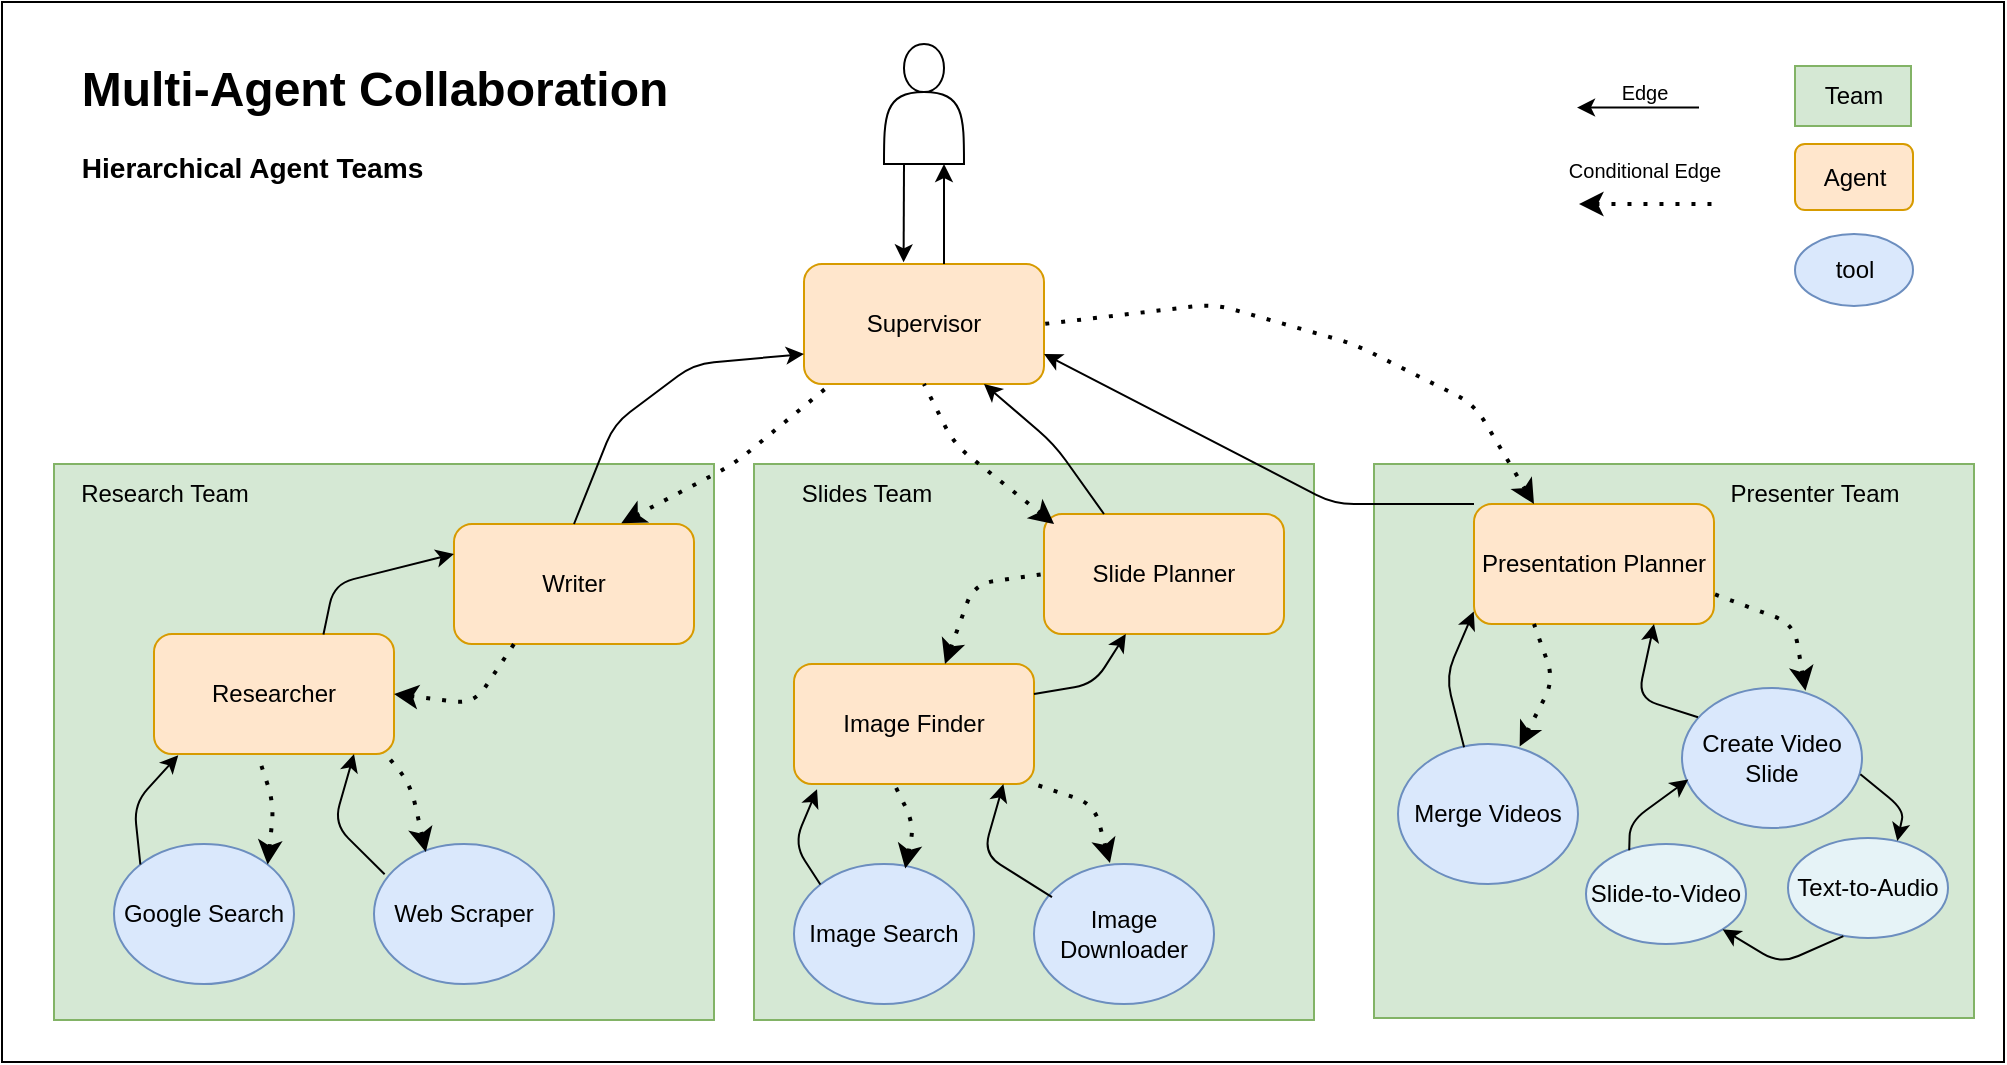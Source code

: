 <mxfile>
    <diagram id="xXgytEL_PHy536_GVQu4" name="Architecture">
        <mxGraphModel dx="962" dy="392" grid="0" gridSize="10" guides="1" tooltips="1" connect="1" arrows="1" fold="1" page="0" pageScale="1" pageWidth="850" pageHeight="1100" background="#ffffff" math="0" shadow="0">
            <root>
                <mxCell id="0"/>
                <mxCell id="1" parent="0"/>
                <mxCell id="66" value="" style="rounded=0;whiteSpace=wrap;html=1;fontSize=10;" parent="1" vertex="1">
                    <mxGeometry x="-56" y="179" width="1001" height="530" as="geometry"/>
                </mxCell>
                <mxCell id="28" value="" style="rounded=0;whiteSpace=wrap;html=1;fillColor=#d5e8d4;strokeColor=#82b366;" parent="1" vertex="1">
                    <mxGeometry x="630" y="410" width="300" height="277" as="geometry"/>
                </mxCell>
                <mxCell id="27" value="" style="rounded=0;whiteSpace=wrap;html=1;fillColor=#d5e8d4;strokeColor=#82b366;" parent="1" vertex="1">
                    <mxGeometry x="320" y="410" width="280" height="278" as="geometry"/>
                </mxCell>
                <mxCell id="14" value="" style="rounded=0;whiteSpace=wrap;html=1;fillColor=#d5e8d4;strokeColor=#82b366;" parent="1" vertex="1">
                    <mxGeometry x="-30" y="410" width="330" height="278" as="geometry"/>
                </mxCell>
                <mxCell id="2" value="&lt;h1 style=&quot;text-align: left;&quot;&gt;Multi-Agent Collaboration&lt;/h1&gt;&lt;h3 style=&quot;text-align: left;&quot;&gt;&lt;span style=&quot;background-color: initial;&quot;&gt;Hierarchical Agent Teams&lt;/span&gt;&lt;/h3&gt;" style="text;html=1;align=center;verticalAlign=middle;resizable=0;points=[];autosize=1;strokeColor=none;fillColor=none;" parent="1" vertex="1">
                    <mxGeometry x="-30" y="183" width="320" height="110" as="geometry"/>
                </mxCell>
                <mxCell id="3" value="" style="shape=actor;whiteSpace=wrap;html=1;" parent="1" vertex="1">
                    <mxGeometry x="385" y="200" width="40" height="60" as="geometry"/>
                </mxCell>
                <mxCell id="4" value="Agent" style="rounded=1;whiteSpace=wrap;html=1;fillColor=#ffe6cc;strokeColor=#d79b00;" parent="1" vertex="1">
                    <mxGeometry x="840.5" y="250" width="59" height="33" as="geometry"/>
                </mxCell>
                <mxCell id="6" value="" style="endArrow=none;dashed=1;html=1;dashPattern=1 3;strokeWidth=2;startArrow=classic;startFill=1;" parent="1" edge="1">
                    <mxGeometry width="50" height="50" relative="1" as="geometry">
                        <mxPoint x="732.5" y="280" as="sourcePoint"/>
                        <mxPoint x="799.5" y="280" as="targetPoint"/>
                    </mxGeometry>
                </mxCell>
                <mxCell id="7" value="&lt;font style=&quot;font-size: 10px;&quot;&gt;Conditional Edge&lt;/font&gt;" style="text;html=1;align=center;verticalAlign=middle;resizable=0;points=[];autosize=1;strokeColor=none;fillColor=none;" parent="1" vertex="1">
                    <mxGeometry x="718" y="250" width="94" height="26" as="geometry"/>
                </mxCell>
                <mxCell id="8" value="&lt;font style=&quot;font-size: 10px;&quot;&gt;Edge&lt;/font&gt;" style="text;html=1;align=center;verticalAlign=middle;resizable=0;points=[];autosize=1;strokeColor=none;fillColor=none;" parent="1" vertex="1">
                    <mxGeometry x="744.5" y="211" width="41" height="26" as="geometry"/>
                </mxCell>
                <mxCell id="9" value="" style="endArrow=classic;html=1;" parent="1" edge="1">
                    <mxGeometry width="50" height="50" relative="1" as="geometry">
                        <mxPoint x="792.5" y="231.76" as="sourcePoint"/>
                        <mxPoint x="731.5" y="231.76" as="targetPoint"/>
                    </mxGeometry>
                </mxCell>
                <mxCell id="10" value="Supervisor" style="rounded=1;whiteSpace=wrap;html=1;fillColor=#ffe6cc;strokeColor=#d79b00;" parent="1" vertex="1">
                    <mxGeometry x="345" y="310" width="120" height="60" as="geometry"/>
                </mxCell>
                <mxCell id="11" value="Writer" style="rounded=1;whiteSpace=wrap;html=1;fillColor=#ffe6cc;strokeColor=#d79b00;" parent="1" vertex="1">
                    <mxGeometry x="170" y="440" width="120" height="60" as="geometry"/>
                </mxCell>
                <mxCell id="12" value="Researcher" style="rounded=1;whiteSpace=wrap;html=1;fillColor=#ffe6cc;strokeColor=#d79b00;" parent="1" vertex="1">
                    <mxGeometry x="20" y="495" width="120" height="60" as="geometry"/>
                </mxCell>
                <mxCell id="13" value="Team" style="rounded=0;whiteSpace=wrap;html=1;fillColor=#d5e8d4;strokeColor=#82b366;" parent="1" vertex="1">
                    <mxGeometry x="840.5" y="211" width="58" height="30" as="geometry"/>
                </mxCell>
                <mxCell id="15" value="Google Search" style="ellipse;whiteSpace=wrap;html=1;fillColor=#dae8fc;strokeColor=#6c8ebf;" parent="1" vertex="1">
                    <mxGeometry y="600" width="90" height="70" as="geometry"/>
                </mxCell>
                <mxCell id="16" value="Web Scraper" style="ellipse;whiteSpace=wrap;html=1;fillColor=#dae8fc;strokeColor=#6c8ebf;" parent="1" vertex="1">
                    <mxGeometry x="130" y="600" width="90" height="70" as="geometry"/>
                </mxCell>
                <mxCell id="17" value="tool" style="ellipse;whiteSpace=wrap;html=1;fillColor=#dae8fc;strokeColor=#6c8ebf;" parent="1" vertex="1">
                    <mxGeometry x="840.5" y="295" width="59" height="36" as="geometry"/>
                </mxCell>
                <mxCell id="18" value="Research Team" style="text;html=1;align=center;verticalAlign=middle;resizable=0;points=[];autosize=1;strokeColor=none;fillColor=none;" parent="1" vertex="1">
                    <mxGeometry x="-30" y="410" width="110" height="30" as="geometry"/>
                </mxCell>
                <mxCell id="19" value="Slide Planner" style="rounded=1;whiteSpace=wrap;html=1;fillColor=#ffe6cc;strokeColor=#d79b00;" parent="1" vertex="1">
                    <mxGeometry x="465" y="435" width="120" height="60" as="geometry"/>
                </mxCell>
                <mxCell id="20" value="Presentation Planner" style="rounded=1;whiteSpace=wrap;html=1;fillColor=#ffe6cc;strokeColor=#d79b00;" parent="1" vertex="1">
                    <mxGeometry x="680" y="430" width="120" height="60" as="geometry"/>
                </mxCell>
                <mxCell id="21" value="Image Finder" style="rounded=1;whiteSpace=wrap;html=1;fillColor=#ffe6cc;strokeColor=#d79b00;" parent="1" vertex="1">
                    <mxGeometry x="340" y="510" width="120" height="60" as="geometry"/>
                </mxCell>
                <mxCell id="22" value="Image Search" style="ellipse;whiteSpace=wrap;html=1;fillColor=#dae8fc;strokeColor=#6c8ebf;" parent="1" vertex="1">
                    <mxGeometry x="340" y="610" width="90" height="70" as="geometry"/>
                </mxCell>
                <mxCell id="23" value="Image Downloader" style="ellipse;whiteSpace=wrap;html=1;fillColor=#dae8fc;strokeColor=#6c8ebf;" parent="1" vertex="1">
                    <mxGeometry x="460" y="610" width="90" height="70" as="geometry"/>
                </mxCell>
                <mxCell id="25" value="Merge Videos" style="ellipse;whiteSpace=wrap;html=1;fillColor=#dae8fc;strokeColor=#6c8ebf;" parent="1" vertex="1">
                    <mxGeometry x="642" y="550" width="90" height="70" as="geometry"/>
                </mxCell>
                <mxCell id="26" value="Create Video Slide" style="ellipse;whiteSpace=wrap;html=1;fillColor=#dae8fc;strokeColor=#6c8ebf;" parent="1" vertex="1">
                    <mxGeometry x="784" y="522" width="90" height="70" as="geometry"/>
                </mxCell>
                <mxCell id="29" value="" style="endArrow=classic;html=1;entryX=0.101;entryY=1.01;entryDx=0;entryDy=0;entryPerimeter=0;exitX=0;exitY=0;exitDx=0;exitDy=0;" parent="1" source="15" target="12" edge="1">
                    <mxGeometry width="50" height="50" relative="1" as="geometry">
                        <mxPoint x="120" y="760" as="sourcePoint"/>
                        <mxPoint x="40" y="760.5" as="targetPoint"/>
                        <Array as="points">
                            <mxPoint x="10" y="580"/>
                        </Array>
                    </mxGeometry>
                </mxCell>
                <mxCell id="30" value="" style="endArrow=classic;html=1;entryX=0.101;entryY=1.01;entryDx=0;entryDy=0;entryPerimeter=0;exitX=0.059;exitY=0.216;exitDx=0;exitDy=0;exitPerimeter=0;" parent="1" source="16" edge="1">
                    <mxGeometry width="50" height="50" relative="1" as="geometry">
                        <mxPoint x="101.06" y="609.651" as="sourcePoint"/>
                        <mxPoint x="120.0" y="555.0" as="targetPoint"/>
                        <Array as="points">
                            <mxPoint x="110" y="590"/>
                        </Array>
                    </mxGeometry>
                </mxCell>
                <mxCell id="31" value="" style="endArrow=classic;html=1;entryX=0.096;entryY=1.044;entryDx=0;entryDy=0;entryPerimeter=0;exitX=0;exitY=0;exitDx=0;exitDy=0;" parent="1" source="22" target="21" edge="1">
                    <mxGeometry width="50" height="50" relative="1" as="geometry">
                        <mxPoint x="355.31" y="630.12" as="sourcePoint"/>
                        <mxPoint x="340" y="570.0" as="targetPoint"/>
                        <Array as="points">
                            <mxPoint x="340" y="600"/>
                        </Array>
                    </mxGeometry>
                </mxCell>
                <mxCell id="32" value="" style="endArrow=classic;html=1;entryX=0.101;entryY=1.01;entryDx=0;entryDy=0;entryPerimeter=0;exitX=0.1;exitY=0.237;exitDx=0;exitDy=0;exitPerimeter=0;" parent="1" source="23" edge="1">
                    <mxGeometry width="50" height="50" relative="1" as="geometry">
                        <mxPoint x="460.0" y="630.12" as="sourcePoint"/>
                        <mxPoint x="444.69" y="570.0" as="targetPoint"/>
                        <Array as="points">
                            <mxPoint x="434.69" y="605"/>
                        </Array>
                    </mxGeometry>
                </mxCell>
                <mxCell id="33" value="" style="endArrow=classic;html=1;entryX=-0.001;entryY=0.896;entryDx=0;entryDy=0;exitX=0.367;exitY=0.023;exitDx=0;exitDy=0;entryPerimeter=0;exitPerimeter=0;" parent="1" source="25" target="20" edge="1">
                    <mxGeometry width="50" height="50" relative="1" as="geometry">
                        <mxPoint x="757.15" y="616.59" as="sourcePoint"/>
                        <mxPoint x="760" y="565" as="targetPoint"/>
                        <Array as="points">
                            <mxPoint x="666" y="516"/>
                        </Array>
                    </mxGeometry>
                </mxCell>
                <mxCell id="34" value="" style="endArrow=classic;html=1;entryX=0.75;entryY=1;entryDx=0;entryDy=0;exitX=0.089;exitY=0.209;exitDx=0;exitDy=0;exitPerimeter=0;" parent="1" source="26" target="20" edge="1">
                    <mxGeometry width="50" height="50" relative="1" as="geometry">
                        <mxPoint x="725" y="620" as="sourcePoint"/>
                        <mxPoint x="799.96" y="580" as="targetPoint"/>
                        <Array as="points">
                            <mxPoint x="762" y="527"/>
                        </Array>
                    </mxGeometry>
                </mxCell>
                <mxCell id="35" value="" style="endArrow=none;dashed=1;html=1;dashPattern=1 3;strokeWidth=2;startArrow=classic;startFill=1;entryX=0.432;entryY=1.003;entryDx=0;entryDy=0;entryPerimeter=0;exitX=1;exitY=0;exitDx=0;exitDy=0;" parent="1" source="15" target="12" edge="1">
                    <mxGeometry width="50" height="50" relative="1" as="geometry">
                        <mxPoint x="-15" y="560" as="sourcePoint"/>
                        <mxPoint x="65" y="560" as="targetPoint"/>
                        <Array as="points">
                            <mxPoint x="80" y="580"/>
                        </Array>
                    </mxGeometry>
                </mxCell>
                <mxCell id="36" value="" style="endArrow=none;dashed=1;html=1;dashPattern=1 3;strokeWidth=2;startArrow=classic;startFill=1;entryX=0.961;entryY=0.99;entryDx=0;entryDy=0;entryPerimeter=0;exitX=0.288;exitY=0.057;exitDx=0;exitDy=0;exitPerimeter=0;" parent="1" source="16" target="12" edge="1">
                    <mxGeometry width="50" height="50" relative="1" as="geometry">
                        <mxPoint x="144.893" y="600.004" as="sourcePoint"/>
                        <mxPoint x="140.0" y="545.0" as="targetPoint"/>
                        <Array as="points">
                            <mxPoint x="148.16" y="569.82"/>
                        </Array>
                    </mxGeometry>
                </mxCell>
                <mxCell id="37" value="" style="endArrow=none;dashed=1;html=1;dashPattern=1 3;strokeWidth=2;startArrow=classic;startFill=1;entryX=0.417;entryY=0.998;entryDx=0;entryDy=0;entryPerimeter=0;exitX=0.618;exitY=0.033;exitDx=0;exitDy=0;exitPerimeter=0;" parent="1" source="22" target="21" edge="1">
                    <mxGeometry width="50" height="50" relative="1" as="geometry">
                        <mxPoint x="395.3" y="610" as="sourcePoint"/>
                        <mxPoint x="374.7" y="560.41" as="targetPoint"/>
                        <Array as="points">
                            <mxPoint x="400" y="590"/>
                        </Array>
                    </mxGeometry>
                </mxCell>
                <mxCell id="38" value="" style="endArrow=none;dashed=1;html=1;dashPattern=1 3;strokeWidth=2;startArrow=classic;startFill=1;entryX=1;entryY=1;entryDx=0;entryDy=0;exitX=0.422;exitY=-0.007;exitDx=0;exitDy=0;exitPerimeter=0;" parent="1" source="23" target="21" edge="1">
                    <mxGeometry width="50" height="50" relative="1" as="geometry">
                        <mxPoint x="485.6" y="610" as="sourcePoint"/>
                        <mxPoint x="465.0" y="560.41" as="targetPoint"/>
                        <Array as="points">
                            <mxPoint x="490" y="580"/>
                        </Array>
                    </mxGeometry>
                </mxCell>
                <mxCell id="39" value="" style="endArrow=none;dashed=1;html=1;dashPattern=1 3;strokeWidth=2;startArrow=classic;startFill=1;entryX=0.25;entryY=1;entryDx=0;entryDy=0;exitX=0.676;exitY=0.017;exitDx=0;exitDy=0;exitPerimeter=0;" parent="1" source="25" target="20" edge="1">
                    <mxGeometry width="50" height="50" relative="1" as="geometry">
                        <mxPoint x="780.3" y="639.59" as="sourcePoint"/>
                        <mxPoint x="771.76" y="580.54" as="targetPoint"/>
                        <Array as="points">
                            <mxPoint x="720" y="518"/>
                        </Array>
                    </mxGeometry>
                </mxCell>
                <mxCell id="41" value="" style="endArrow=none;dashed=1;html=1;dashPattern=1 3;strokeWidth=2;startArrow=classic;startFill=1;entryX=1;entryY=0.75;entryDx=0;entryDy=0;exitX=0.686;exitY=0.02;exitDx=0;exitDy=0;exitPerimeter=0;" parent="1" source="26" target="20" edge="1">
                    <mxGeometry width="50" height="50" relative="1" as="geometry">
                        <mxPoint x="844.48" y="520.66" as="sourcePoint"/>
                        <mxPoint x="849.03" y="470.36" as="targetPoint"/>
                        <Array as="points">
                            <mxPoint x="840" y="490"/>
                        </Array>
                    </mxGeometry>
                </mxCell>
                <mxCell id="42" value="" style="endArrow=none;dashed=1;html=1;dashPattern=1 3;strokeWidth=2;startArrow=classic;startFill=1;entryX=0;entryY=0.5;entryDx=0;entryDy=0;exitX=0.629;exitY=-0.001;exitDx=0;exitDy=0;exitPerimeter=0;" parent="1" source="21" target="19" edge="1">
                    <mxGeometry width="50" height="50" relative="1" as="geometry">
                        <mxPoint x="430" y="495" as="sourcePoint"/>
                        <mxPoint x="392.02" y="455.49" as="targetPoint"/>
                        <Array as="points">
                            <mxPoint x="430" y="470"/>
                        </Array>
                    </mxGeometry>
                </mxCell>
                <mxCell id="43" value="" style="endArrow=classic;html=1;exitX=1;exitY=0.25;exitDx=0;exitDy=0;" parent="1" source="21" target="19" edge="1">
                    <mxGeometry width="50" height="50" relative="1" as="geometry">
                        <mxPoint x="503.267" y="563.774" as="sourcePoint"/>
                        <mxPoint x="501.52" y="516.23" as="targetPoint"/>
                        <Array as="points">
                            <mxPoint x="490" y="520"/>
                        </Array>
                    </mxGeometry>
                </mxCell>
                <mxCell id="45" value="" style="endArrow=classic;html=1;entryX=0;entryY=0.25;entryDx=0;entryDy=0;exitX=0.706;exitY=0.004;exitDx=0;exitDy=0;exitPerimeter=0;" parent="1" source="12" target="11" edge="1">
                    <mxGeometry width="50" height="50" relative="1" as="geometry">
                        <mxPoint x="105.31" y="490" as="sourcePoint"/>
                        <mxPoint x="90" y="429.88" as="targetPoint"/>
                        <Array as="points">
                            <mxPoint x="110" y="470"/>
                        </Array>
                    </mxGeometry>
                </mxCell>
                <mxCell id="46" value="" style="endArrow=none;dashed=1;html=1;dashPattern=1 3;strokeWidth=2;startArrow=classic;startFill=1;entryX=0.25;entryY=1;entryDx=0;entryDy=0;exitX=1;exitY=0.5;exitDx=0;exitDy=0;" parent="1" source="12" target="11" edge="1">
                    <mxGeometry width="50" height="50" relative="1" as="geometry">
                        <mxPoint x="200.6" y="580" as="sourcePoint"/>
                        <mxPoint x="180.0" y="530.41" as="targetPoint"/>
                        <Array as="points">
                            <mxPoint x="180" y="530"/>
                        </Array>
                    </mxGeometry>
                </mxCell>
                <mxCell id="47" value="" style="endArrow=none;dashed=1;html=1;dashPattern=1 3;strokeWidth=2;startArrow=classic;startFill=1;entryX=0.114;entryY=0.998;entryDx=0;entryDy=0;exitX=0.697;exitY=-0.007;exitDx=0;exitDy=0;entryPerimeter=0;exitPerimeter=0;" parent="1" source="11" target="10" edge="1">
                    <mxGeometry width="50" height="50" relative="1" as="geometry">
                        <mxPoint x="250" y="375" as="sourcePoint"/>
                        <mxPoint x="310" y="350" as="targetPoint"/>
                        <Array as="points">
                            <mxPoint x="310" y="410"/>
                        </Array>
                    </mxGeometry>
                </mxCell>
                <mxCell id="50" value="" style="endArrow=none;dashed=1;html=1;dashPattern=1 3;strokeWidth=2;startArrow=classic;startFill=1;entryX=1;entryY=0.5;entryDx=0;entryDy=0;exitX=0.25;exitY=0;exitDx=0;exitDy=0;" parent="1" source="20" target="10" edge="1">
                    <mxGeometry width="50" height="50" relative="1" as="geometry">
                        <mxPoint x="290" y="457.5" as="sourcePoint"/>
                        <mxPoint x="405" y="392.5" as="targetPoint"/>
                        <Array as="points">
                            <mxPoint x="680" y="380"/>
                            <mxPoint x="620" y="350"/>
                            <mxPoint x="550" y="330"/>
                        </Array>
                    </mxGeometry>
                </mxCell>
                <mxCell id="51" value="" style="endArrow=classic;html=1;exitX=0.25;exitY=1;exitDx=0;exitDy=0;entryX=0.415;entryY=-0.014;entryDx=0;entryDy=0;entryPerimeter=0;" parent="1" source="3" target="10" edge="1">
                    <mxGeometry width="50" height="50" relative="1" as="geometry">
                        <mxPoint x="345" y="294.71" as="sourcePoint"/>
                        <mxPoint x="265" y="295.21" as="targetPoint"/>
                    </mxGeometry>
                </mxCell>
                <mxCell id="52" value="" style="endArrow=classic;html=1;entryX=0.75;entryY=1;entryDx=0;entryDy=0;" parent="1" target="3" edge="1">
                    <mxGeometry width="50" height="50" relative="1" as="geometry">
                        <mxPoint x="415" y="310" as="sourcePoint"/>
                        <mxPoint x="404.8" y="319.16" as="targetPoint"/>
                    </mxGeometry>
                </mxCell>
                <mxCell id="53" value="" style="endArrow=classic;html=1;exitX=0.5;exitY=0;exitDx=0;exitDy=0;entryX=0;entryY=0.75;entryDx=0;entryDy=0;" parent="1" source="11" target="10" edge="1">
                    <mxGeometry width="50" height="50" relative="1" as="geometry">
                        <mxPoint x="300" y="360" as="sourcePoint"/>
                        <mxPoint x="220" y="360.5" as="targetPoint"/>
                        <Array as="points">
                            <mxPoint x="250" y="390"/>
                            <mxPoint x="290" y="360"/>
                        </Array>
                    </mxGeometry>
                </mxCell>
                <mxCell id="54" value="" style="endArrow=classic;html=1;exitX=0.25;exitY=0;exitDx=0;exitDy=0;entryX=0.75;entryY=1;entryDx=0;entryDy=0;" parent="1" source="19" target="10" edge="1">
                    <mxGeometry width="50" height="50" relative="1" as="geometry">
                        <mxPoint x="264" y="451.68" as="sourcePoint"/>
                        <mxPoint x="385" y="380" as="targetPoint"/>
                        <Array as="points">
                            <mxPoint x="470" y="400"/>
                        </Array>
                    </mxGeometry>
                </mxCell>
                <mxCell id="56" value="" style="endArrow=none;dashed=1;html=1;dashPattern=1 3;strokeWidth=2;startArrow=classic;startFill=1;entryX=0.5;entryY=1;entryDx=0;entryDy=0;exitX=0.042;exitY=0.083;exitDx=0;exitDy=0;exitPerimeter=0;" parent="1" source="19" target="10" edge="1">
                    <mxGeometry width="50" height="50" relative="1" as="geometry">
                        <mxPoint x="292.92" y="451.26" as="sourcePoint"/>
                        <mxPoint x="368.68" y="379.88" as="targetPoint"/>
                        <Array as="points">
                            <mxPoint x="420" y="400"/>
                        </Array>
                    </mxGeometry>
                </mxCell>
                <mxCell id="57" value="" style="endArrow=classic;html=1;exitX=0;exitY=0;exitDx=0;exitDy=0;entryX=1;entryY=0.75;entryDx=0;entryDy=0;" parent="1" source="20" target="10" edge="1">
                    <mxGeometry width="50" height="50" relative="1" as="geometry">
                        <mxPoint x="600" y="410" as="sourcePoint"/>
                        <mxPoint x="550" y="380" as="targetPoint"/>
                        <Array as="points">
                            <mxPoint x="610" y="430"/>
                        </Array>
                    </mxGeometry>
                </mxCell>
                <mxCell id="58" value="Slides Team" style="text;html=1;align=center;verticalAlign=middle;resizable=0;points=[];autosize=1;strokeColor=none;fillColor=none;" parent="1" vertex="1">
                    <mxGeometry x="334" y="412" width="83" height="26" as="geometry"/>
                </mxCell>
                <mxCell id="59" value="Presenter Team" style="text;html=1;align=center;verticalAlign=middle;resizable=0;points=[];autosize=1;strokeColor=none;fillColor=none;" parent="1" vertex="1">
                    <mxGeometry x="795" y="410" width="110" height="30" as="geometry"/>
                </mxCell>
                <mxCell id="60" value="Text-to-Audio" style="ellipse;whiteSpace=wrap;html=1;fillColor=#e6f3f7;strokeColor=#6c8ebf;" parent="1" vertex="1">
                    <mxGeometry x="837" y="597" width="80" height="50" as="geometry"/>
                </mxCell>
                <mxCell id="61" value="Slide-to-Video" style="ellipse;whiteSpace=wrap;html=1;fillColor=#E6F3F7;strokeColor=#6c8ebf;" parent="1" vertex="1">
                    <mxGeometry x="736" y="600" width="80" height="50" as="geometry"/>
                </mxCell>
                <mxCell id="63" value="" style="endArrow=classic;html=1;exitX=0.991;exitY=0.616;exitDx=0;exitDy=0;entryX=0.683;entryY=0.03;entryDx=0;entryDy=0;exitPerimeter=0;entryPerimeter=0;" parent="1" source="26" target="60" edge="1">
                    <mxGeometry width="50" height="50" relative="1" as="geometry">
                        <mxPoint x="1010" y="650" as="sourcePoint"/>
                        <mxPoint x="960" y="620" as="targetPoint"/>
                        <Array as="points">
                            <mxPoint x="895" y="583"/>
                        </Array>
                    </mxGeometry>
                </mxCell>
                <mxCell id="64" value="" style="endArrow=classic;html=1;exitX=0.346;exitY=0.982;exitDx=0;exitDy=0;entryX=1;entryY=1;entryDx=0;entryDy=0;exitPerimeter=0;" parent="1" source="60" target="61" edge="1">
                    <mxGeometry width="50" height="50" relative="1" as="geometry">
                        <mxPoint x="904.55" y="751.62" as="sourcePoint"/>
                        <mxPoint x="930.0" y="790" as="targetPoint"/>
                        <Array as="points">
                            <mxPoint x="833" y="660"/>
                        </Array>
                    </mxGeometry>
                </mxCell>
                <mxCell id="65" value="" style="endArrow=classic;html=1;exitX=0.27;exitY=0.062;exitDx=0;exitDy=0;entryX=0.035;entryY=0.654;entryDx=0;entryDy=0;entryPerimeter=0;exitPerimeter=0;" parent="1" source="61" target="26" edge="1">
                    <mxGeometry width="50" height="50" relative="1" as="geometry">
                        <mxPoint x="771.92" y="704.55" as="sourcePoint"/>
                        <mxPoint x="708.08" y="719.1" as="targetPoint"/>
                        <Array as="points">
                            <mxPoint x="758" y="589"/>
                        </Array>
                    </mxGeometry>
                </mxCell>
            </root>
        </mxGraphModel>
    </diagram>
</mxfile>